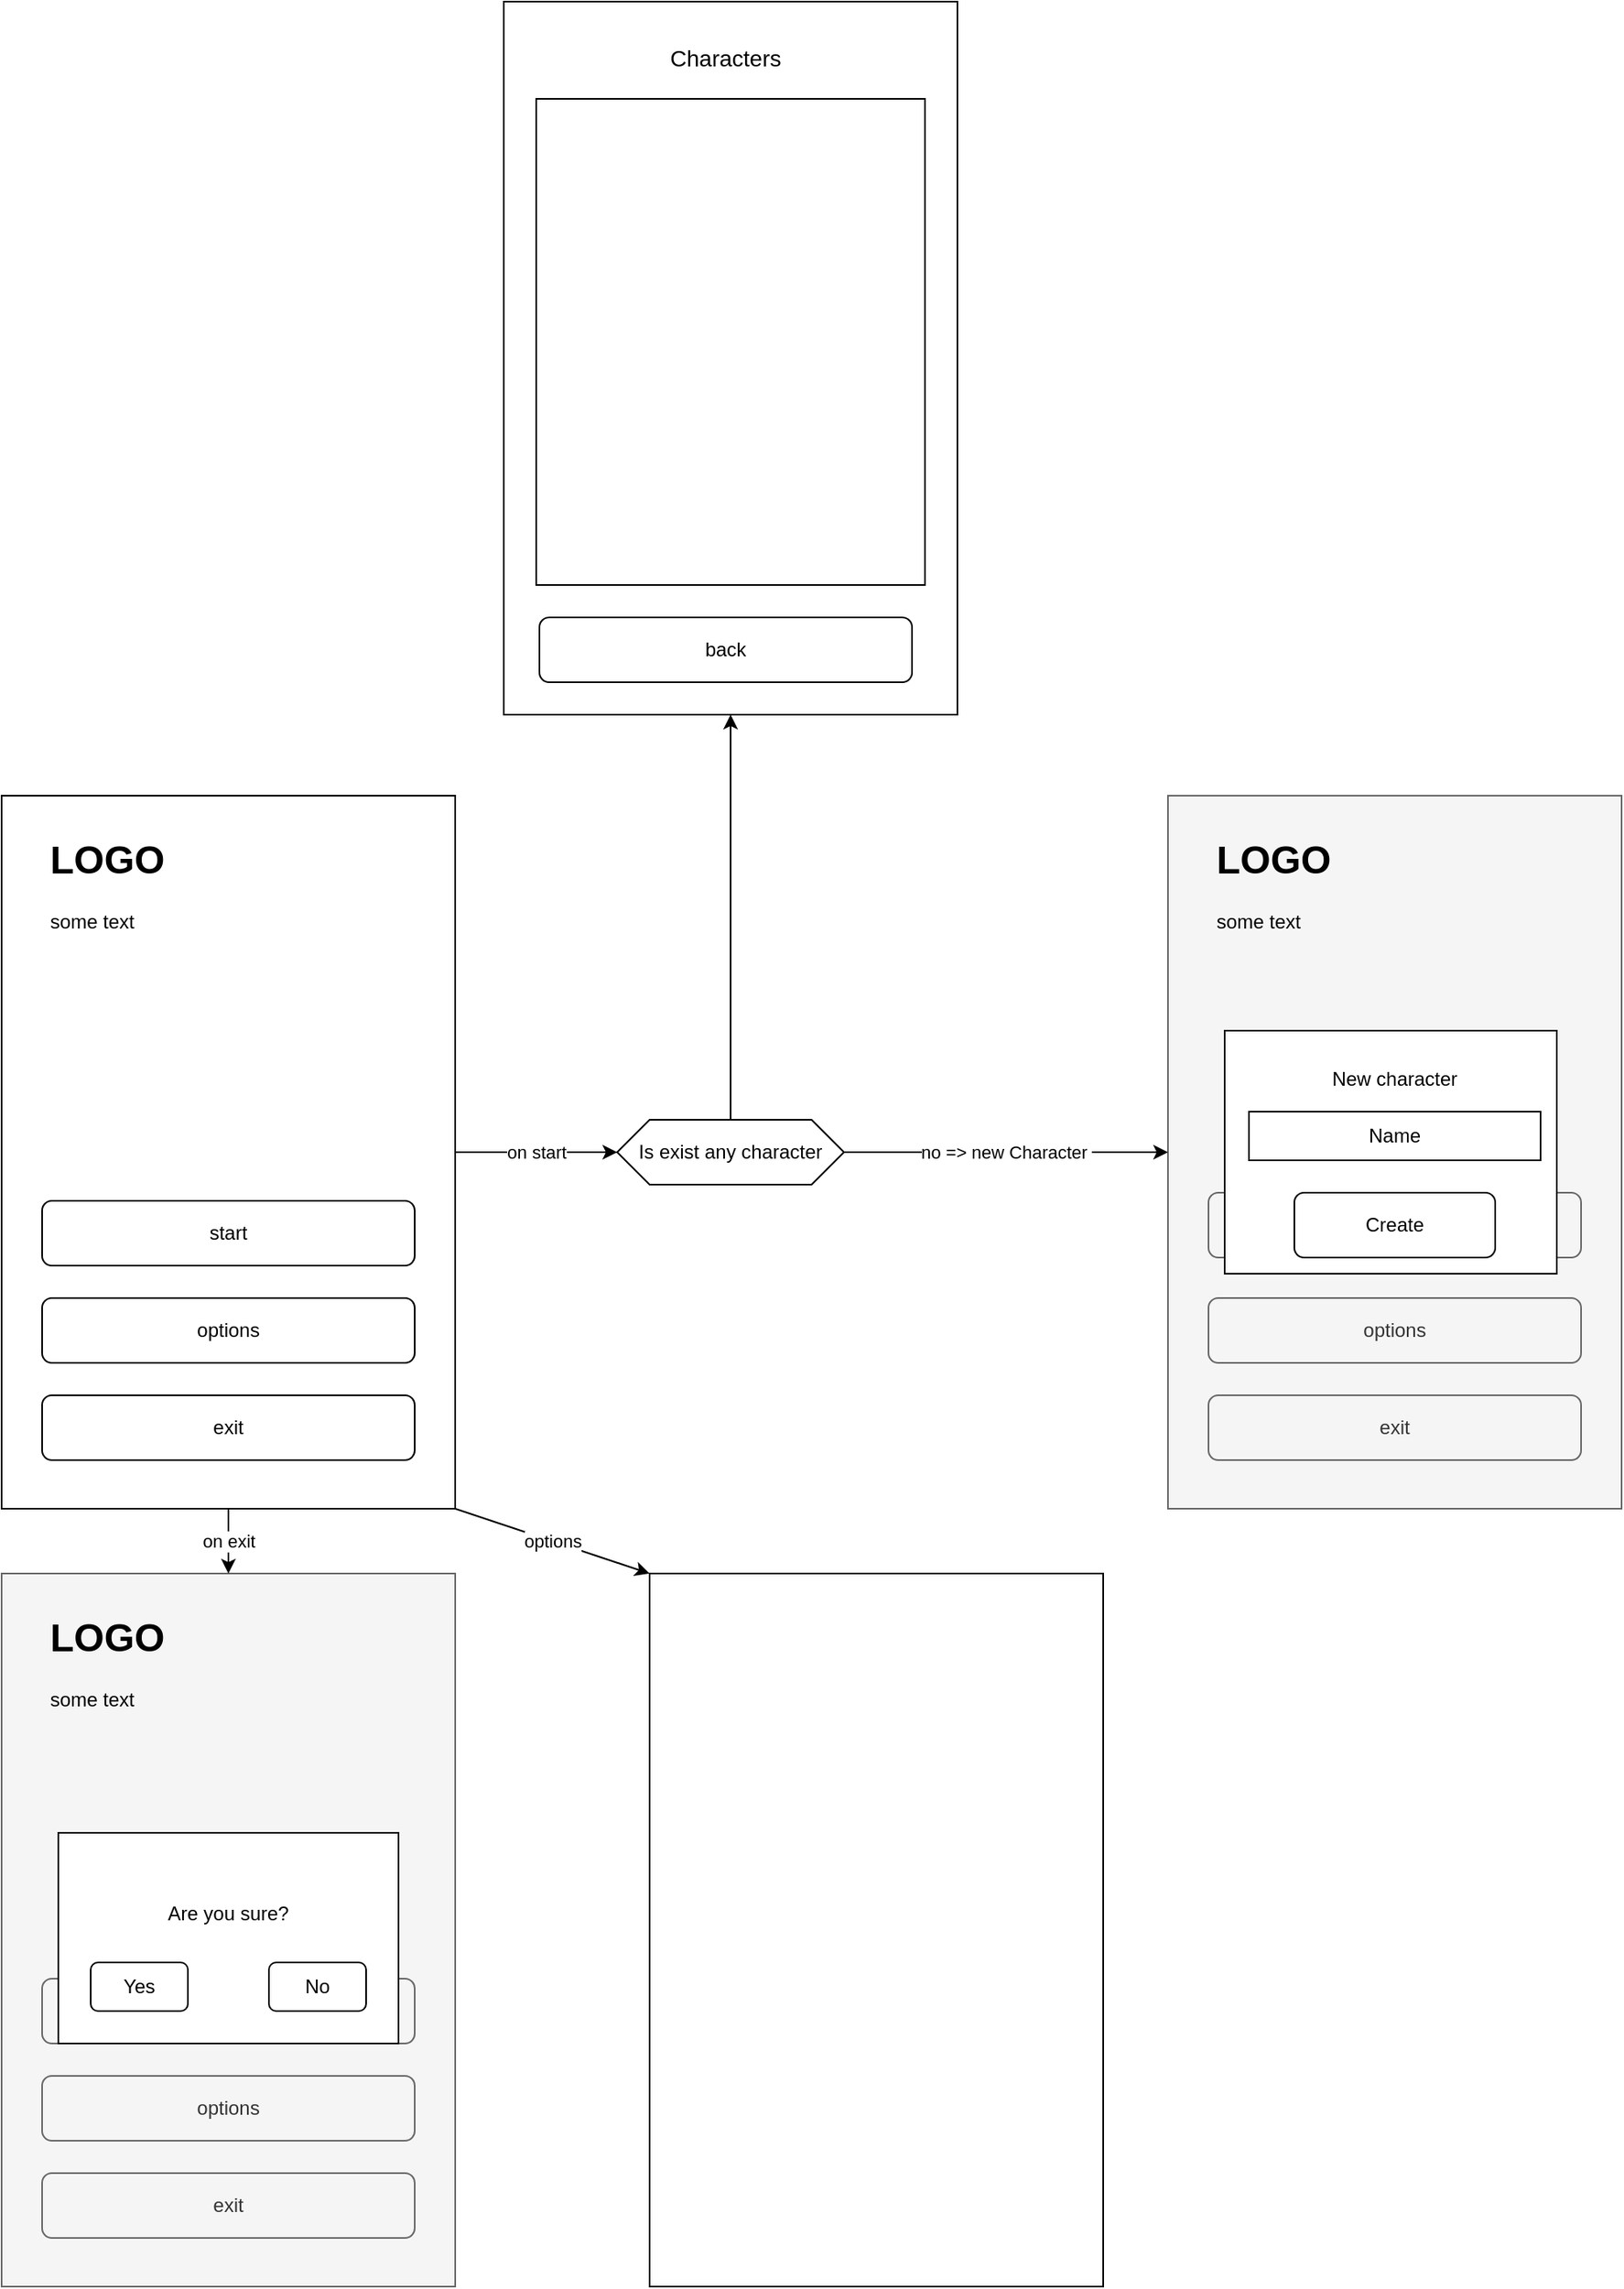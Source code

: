 <mxfile version="13.7.9" type="github">
  <diagram id="aBniZHlXKUAYQsy9Y0dU" name="Page-1">
    <mxGraphModel dx="1142" dy="1903" grid="1" gridSize="10" guides="1" tooltips="1" connect="1" arrows="1" fold="1" page="1" pageScale="1" pageWidth="827" pageHeight="1169" math="0" shadow="0">
      <root>
        <mxCell id="0" />
        <mxCell id="1" parent="0" />
        <mxCell id="r5Q07ow4xROfVBouFqMC-16" value="options" style="rounded=0;orthogonalLoop=1;jettySize=auto;html=1;exitX=1;exitY=1;exitDx=0;exitDy=0;entryX=0;entryY=0;entryDx=0;entryDy=0;" parent="1" source="r5Q07ow4xROfVBouFqMC-1" target="r5Q07ow4xROfVBouFqMC-17" edge="1">
          <mxGeometry relative="1" as="geometry">
            <mxPoint x="420" y="540" as="targetPoint" />
          </mxGeometry>
        </mxCell>
        <mxCell id="r5Q07ow4xROfVBouFqMC-1" value="" style="rounded=0;whiteSpace=wrap;html=1;" parent="1" vertex="1">
          <mxGeometry x="40" y="40" width="280" height="440" as="geometry" />
        </mxCell>
        <mxCell id="r5Q07ow4xROfVBouFqMC-2" value="start" style="rounded=1;whiteSpace=wrap;html=1;" parent="1" vertex="1">
          <mxGeometry x="65" y="290" width="230" height="40" as="geometry" />
        </mxCell>
        <mxCell id="r5Q07ow4xROfVBouFqMC-3" value="options" style="rounded=1;whiteSpace=wrap;html=1;" parent="1" vertex="1">
          <mxGeometry x="65" y="350" width="230" height="40" as="geometry" />
        </mxCell>
        <mxCell id="r5Q07ow4xROfVBouFqMC-4" value="exit" style="rounded=1;whiteSpace=wrap;html=1;" parent="1" vertex="1">
          <mxGeometry x="65" y="410" width="230" height="40" as="geometry" />
        </mxCell>
        <mxCell id="r5Q07ow4xROfVBouFqMC-7" value="&lt;h1&gt;LOGO&lt;/h1&gt;&lt;div&gt;some text&lt;/div&gt;" style="text;html=1;strokeColor=none;fillColor=none;spacing=5;spacingTop=-20;whiteSpace=wrap;overflow=hidden;rounded=0;align=left;" parent="1" vertex="1">
          <mxGeometry x="65" y="60" width="225" height="150" as="geometry" />
        </mxCell>
        <mxCell id="r5Q07ow4xROfVBouFqMC-8" value="" style="rounded=0;whiteSpace=wrap;html=1;fillColor=#f5f5f5;strokeColor=#666666;fontColor=#333333;" parent="1" vertex="1">
          <mxGeometry x="40" y="520" width="280" height="440" as="geometry" />
        </mxCell>
        <mxCell id="r5Q07ow4xROfVBouFqMC-9" value="start" style="rounded=1;whiteSpace=wrap;html=1;fillColor=#f5f5f5;strokeColor=#666666;fontColor=#333333;" parent="1" vertex="1">
          <mxGeometry x="65" y="770" width="230" height="40" as="geometry" />
        </mxCell>
        <mxCell id="r5Q07ow4xROfVBouFqMC-10" value="options" style="rounded=1;whiteSpace=wrap;html=1;fillColor=#f5f5f5;strokeColor=#666666;fontColor=#333333;" parent="1" vertex="1">
          <mxGeometry x="65" y="830" width="230" height="40" as="geometry" />
        </mxCell>
        <mxCell id="r5Q07ow4xROfVBouFqMC-11" value="exit" style="rounded=1;whiteSpace=wrap;html=1;fillColor=#f5f5f5;strokeColor=#666666;fontColor=#333333;" parent="1" vertex="1">
          <mxGeometry x="65" y="890" width="230" height="40" as="geometry" />
        </mxCell>
        <mxCell id="r5Q07ow4xROfVBouFqMC-12" value="&lt;h1&gt;LOGO&lt;/h1&gt;&lt;div&gt;some text&lt;/div&gt;" style="text;html=1;strokeColor=none;fillColor=none;spacing=5;spacingTop=-20;whiteSpace=wrap;overflow=hidden;rounded=0;align=left;" parent="1" vertex="1">
          <mxGeometry x="65" y="540" width="225" height="150" as="geometry" />
        </mxCell>
        <mxCell id="r5Q07ow4xROfVBouFqMC-13" value="on exit" style="endArrow=classic;html=1;exitX=0.5;exitY=1;exitDx=0;exitDy=0;entryX=0.5;entryY=0;entryDx=0;entryDy=0;" parent="1" source="r5Q07ow4xROfVBouFqMC-1" target="r5Q07ow4xROfVBouFqMC-8" edge="1">
          <mxGeometry width="50" height="50" relative="1" as="geometry">
            <mxPoint x="180" y="540" as="sourcePoint" />
            <mxPoint x="230" y="490" as="targetPoint" />
          </mxGeometry>
        </mxCell>
        <mxCell id="r5Q07ow4xROfVBouFqMC-14" value="on start" style="endArrow=classic;html=1;exitX=1;exitY=0.5;exitDx=0;exitDy=0;entryX=0;entryY=0.5;entryDx=0;entryDy=0;" parent="1" source="r5Q07ow4xROfVBouFqMC-1" target="fP1cCntkiwPbsJFRUNOq-16" edge="1">
          <mxGeometry width="50" height="50" relative="1" as="geometry">
            <mxPoint x="330" y="310" as="sourcePoint" />
            <mxPoint x="400" y="260" as="targetPoint" />
          </mxGeometry>
        </mxCell>
        <mxCell id="r5Q07ow4xROfVBouFqMC-17" value="" style="rounded=0;whiteSpace=wrap;html=1;" parent="1" vertex="1">
          <mxGeometry x="440" y="520" width="280" height="440" as="geometry" />
        </mxCell>
        <mxCell id="r5Q07ow4xROfVBouFqMC-18" value="" style="rounded=0;whiteSpace=wrap;html=1;align=left;" parent="1" vertex="1">
          <mxGeometry x="75" y="680" width="210" height="130" as="geometry" />
        </mxCell>
        <mxCell id="r5Q07ow4xROfVBouFqMC-19" value="Are you sure?" style="text;html=1;strokeColor=none;fillColor=none;align=center;verticalAlign=middle;whiteSpace=wrap;rounded=0;" parent="1" vertex="1">
          <mxGeometry x="105" y="720" width="150" height="20" as="geometry" />
        </mxCell>
        <mxCell id="r5Q07ow4xROfVBouFqMC-20" value="No" style="rounded=1;whiteSpace=wrap;html=1;align=center;fillColor=#FFFFFF;" parent="1" vertex="1">
          <mxGeometry x="205" y="760" width="60" height="30" as="geometry" />
        </mxCell>
        <mxCell id="r5Q07ow4xROfVBouFqMC-21" value="Yes" style="rounded=1;whiteSpace=wrap;html=1;align=center;fillColor=#FFFFFF;" parent="1" vertex="1">
          <mxGeometry x="95" y="760" width="60" height="30" as="geometry" />
        </mxCell>
        <mxCell id="fP1cCntkiwPbsJFRUNOq-6" value="" style="rounded=0;whiteSpace=wrap;html=1;fillColor=#f5f5f5;strokeColor=#666666;fontColor=#333333;" vertex="1" parent="1">
          <mxGeometry x="760" y="40" width="280" height="440" as="geometry" />
        </mxCell>
        <mxCell id="fP1cCntkiwPbsJFRUNOq-7" value="start" style="rounded=1;whiteSpace=wrap;html=1;fillColor=#f5f5f5;strokeColor=#666666;fontColor=#333333;" vertex="1" parent="1">
          <mxGeometry x="785" y="285" width="230" height="40" as="geometry" />
        </mxCell>
        <mxCell id="fP1cCntkiwPbsJFRUNOq-8" value="options" style="rounded=1;whiteSpace=wrap;html=1;fillColor=#f5f5f5;strokeColor=#666666;fontColor=#333333;" vertex="1" parent="1">
          <mxGeometry x="785" y="350" width="230" height="40" as="geometry" />
        </mxCell>
        <mxCell id="fP1cCntkiwPbsJFRUNOq-9" value="exit" style="rounded=1;whiteSpace=wrap;html=1;fillColor=#f5f5f5;strokeColor=#666666;fontColor=#333333;" vertex="1" parent="1">
          <mxGeometry x="785" y="410" width="230" height="40" as="geometry" />
        </mxCell>
        <mxCell id="fP1cCntkiwPbsJFRUNOq-10" value="&lt;h1&gt;LOGO&lt;/h1&gt;&lt;div&gt;some text&lt;/div&gt;" style="text;html=1;spacing=5;spacingTop=-20;whiteSpace=wrap;overflow=hidden;rounded=0;align=left;" vertex="1" parent="1">
          <mxGeometry x="785" y="60" width="225" height="150" as="geometry" />
        </mxCell>
        <mxCell id="fP1cCntkiwPbsJFRUNOq-11" value="" style="rounded=0;whiteSpace=wrap;html=1;" vertex="1" parent="1">
          <mxGeometry x="795" y="185" width="205" height="150" as="geometry" />
        </mxCell>
        <mxCell id="fP1cCntkiwPbsJFRUNOq-12" value="Name" style="rounded=0;whiteSpace=wrap;html=1;" vertex="1" parent="1">
          <mxGeometry x="810" y="235" width="180" height="30" as="geometry" />
        </mxCell>
        <mxCell id="fP1cCntkiwPbsJFRUNOq-13" value="New character" style="text;html=1;strokeColor=none;fillColor=none;align=center;verticalAlign=middle;whiteSpace=wrap;rounded=0;" vertex="1" parent="1">
          <mxGeometry x="810" y="205" width="180" height="20" as="geometry" />
        </mxCell>
        <mxCell id="fP1cCntkiwPbsJFRUNOq-14" value="Create" style="rounded=1;whiteSpace=wrap;html=1;" vertex="1" parent="1">
          <mxGeometry x="838" y="285" width="124" height="40" as="geometry" />
        </mxCell>
        <mxCell id="fP1cCntkiwPbsJFRUNOq-17" value="no =&amp;gt; new Character&amp;nbsp;" style="edgeStyle=orthogonalEdgeStyle;rounded=0;orthogonalLoop=1;jettySize=auto;html=1;exitX=1;exitY=0.5;exitDx=0;exitDy=0;entryX=0;entryY=0.5;entryDx=0;entryDy=0;" edge="1" parent="1" source="fP1cCntkiwPbsJFRUNOq-16" target="fP1cCntkiwPbsJFRUNOq-6">
          <mxGeometry relative="1" as="geometry" />
        </mxCell>
        <mxCell id="fP1cCntkiwPbsJFRUNOq-18" style="edgeStyle=orthogonalEdgeStyle;rounded=0;orthogonalLoop=1;jettySize=auto;html=1;exitX=0.5;exitY=0;exitDx=0;exitDy=0;entryX=0.5;entryY=1;entryDx=0;entryDy=0;" edge="1" parent="1" source="fP1cCntkiwPbsJFRUNOq-16" target="fP1cCntkiwPbsJFRUNOq-19">
          <mxGeometry relative="1" as="geometry">
            <mxPoint x="490" y="-10" as="targetPoint" />
          </mxGeometry>
        </mxCell>
        <mxCell id="fP1cCntkiwPbsJFRUNOq-16" value="Is exist any character" style="shape=hexagon;perimeter=hexagonPerimeter2;whiteSpace=wrap;html=1;fixedSize=1;" vertex="1" parent="1">
          <mxGeometry x="420" y="240" width="140" height="40" as="geometry" />
        </mxCell>
        <mxCell id="fP1cCntkiwPbsJFRUNOq-19" value="" style="rounded=0;whiteSpace=wrap;html=1;" vertex="1" parent="1">
          <mxGeometry x="350" y="-450" width="280" height="440" as="geometry" />
        </mxCell>
        <mxCell id="fP1cCntkiwPbsJFRUNOq-28" value="&lt;font style=&quot;font-size: 14px&quot;&gt;Characters&lt;/font&gt;" style="text;html=1;strokeColor=none;fillColor=none;align=center;verticalAlign=middle;whiteSpace=wrap;rounded=0;" vertex="1" parent="1">
          <mxGeometry x="374" y="-430" width="226" height="30" as="geometry" />
        </mxCell>
        <mxCell id="fP1cCntkiwPbsJFRUNOq-29" value="" style="rounded=0;whiteSpace=wrap;html=1;" vertex="1" parent="1">
          <mxGeometry x="370" y="-390" width="240" height="300" as="geometry" />
        </mxCell>
        <mxCell id="fP1cCntkiwPbsJFRUNOq-31" value="back" style="rounded=1;whiteSpace=wrap;html=1;" vertex="1" parent="1">
          <mxGeometry x="372" y="-70" width="230" height="40" as="geometry" />
        </mxCell>
      </root>
    </mxGraphModel>
  </diagram>
</mxfile>
